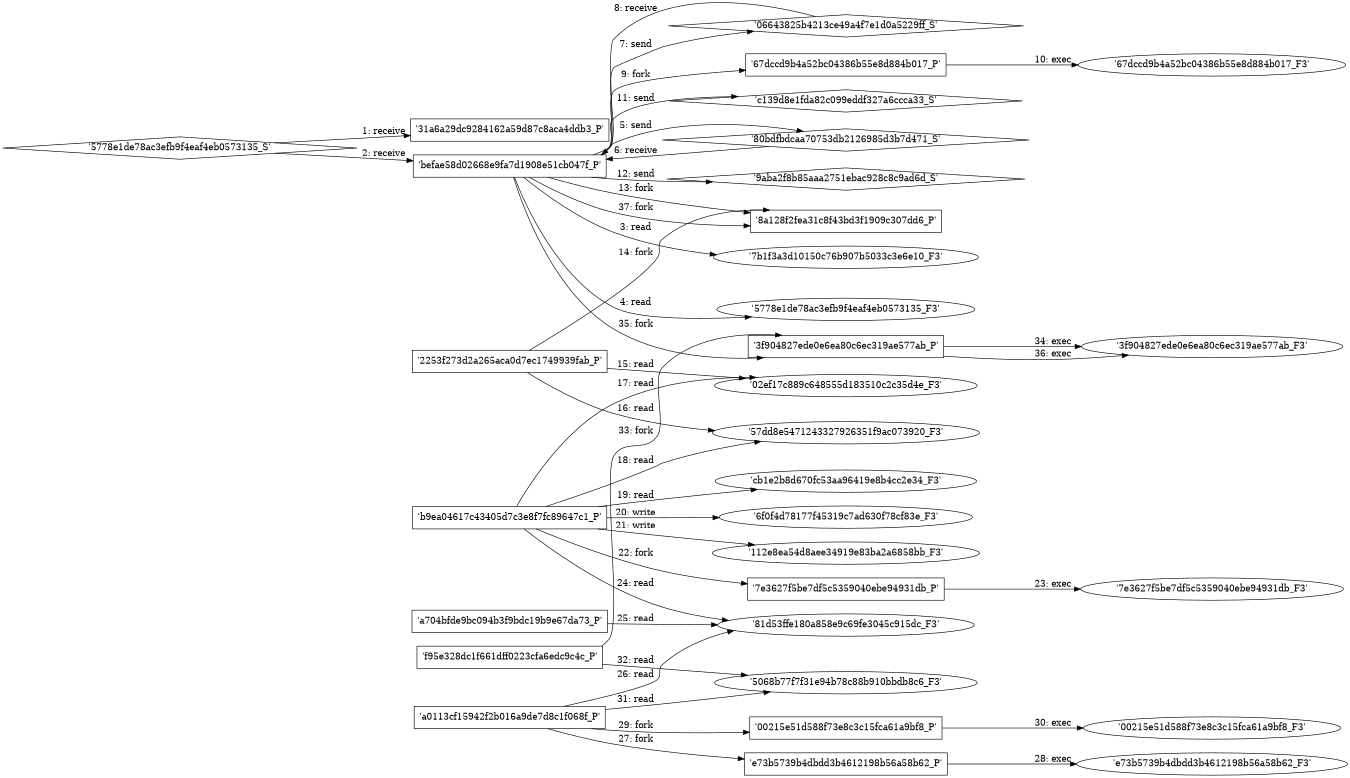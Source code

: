 digraph "D:\Learning\Paper\apt\基于CTI的攻击预警\Dataset\攻击图\ASGfromALLCTI\Vulnerability Spotlight How an attacker could chain several vulnerabilities in an industrial wireless router to gain root access.dot" {
rankdir="LR"
size="9"
fixedsize="false"
splines="true"
nodesep=0.3
ranksep=0
fontsize=10
overlap="scalexy"
engine= "neato"
	"'31a6a29dc9284162a59d87c8aca4ddb3_P'" [node_type=Process shape=box]
	"'5778e1de78ac3efb9f4eaf4eb0573135_S'" [node_type=Socket shape=diamond]
	"'5778e1de78ac3efb9f4eaf4eb0573135_S'" -> "'31a6a29dc9284162a59d87c8aca4ddb3_P'" [label="1: receive"]
	"'befae58d02668e9fa7d1908e51cb047f_P'" [node_type=Process shape=box]
	"'5778e1de78ac3efb9f4eaf4eb0573135_S'" [node_type=Socket shape=diamond]
	"'5778e1de78ac3efb9f4eaf4eb0573135_S'" -> "'befae58d02668e9fa7d1908e51cb047f_P'" [label="2: receive"]
	"'7b1f3a3d10150c76b907b5033c3e6e10_F3'" [node_type=file shape=ellipse]
	"'befae58d02668e9fa7d1908e51cb047f_P'" [node_type=Process shape=box]
	"'befae58d02668e9fa7d1908e51cb047f_P'" -> "'7b1f3a3d10150c76b907b5033c3e6e10_F3'" [label="3: read"]
	"'5778e1de78ac3efb9f4eaf4eb0573135_F3'" [node_type=file shape=ellipse]
	"'befae58d02668e9fa7d1908e51cb047f_P'" [node_type=Process shape=box]
	"'befae58d02668e9fa7d1908e51cb047f_P'" -> "'5778e1de78ac3efb9f4eaf4eb0573135_F3'" [label="4: read"]
	"'80bdfbdcaa70753db2126985d3b7d471_S'" [node_type=Socket shape=diamond]
	"'befae58d02668e9fa7d1908e51cb047f_P'" [node_type=Process shape=box]
	"'befae58d02668e9fa7d1908e51cb047f_P'" -> "'80bdfbdcaa70753db2126985d3b7d471_S'" [label="5: send"]
	"'80bdfbdcaa70753db2126985d3b7d471_S'" -> "'befae58d02668e9fa7d1908e51cb047f_P'" [label="6: receive"]
	"'06643825b4213ce49a4f7e1d0a5229ff_S'" [node_type=Socket shape=diamond]
	"'befae58d02668e9fa7d1908e51cb047f_P'" [node_type=Process shape=box]
	"'befae58d02668e9fa7d1908e51cb047f_P'" -> "'06643825b4213ce49a4f7e1d0a5229ff_S'" [label="7: send"]
	"'06643825b4213ce49a4f7e1d0a5229ff_S'" -> "'befae58d02668e9fa7d1908e51cb047f_P'" [label="8: receive"]
	"'befae58d02668e9fa7d1908e51cb047f_P'" [node_type=Process shape=box]
	"'67dccd9b4a52bc04386b55e8d884b017_P'" [node_type=Process shape=box]
	"'befae58d02668e9fa7d1908e51cb047f_P'" -> "'67dccd9b4a52bc04386b55e8d884b017_P'" [label="9: fork"]
	"'67dccd9b4a52bc04386b55e8d884b017_P'" [node_type=Process shape=box]
	"'67dccd9b4a52bc04386b55e8d884b017_F3'" [node_type=File shape=ellipse]
	"'67dccd9b4a52bc04386b55e8d884b017_P'" -> "'67dccd9b4a52bc04386b55e8d884b017_F3'" [label="10: exec"]
	"'c139d8e1fda82c099eddf327a6ccca33_S'" [node_type=Socket shape=diamond]
	"'befae58d02668e9fa7d1908e51cb047f_P'" [node_type=Process shape=box]
	"'befae58d02668e9fa7d1908e51cb047f_P'" -> "'c139d8e1fda82c099eddf327a6ccca33_S'" [label="11: send"]
	"'9aba2f8b85aaa2751ebac928c8c9ad6d_S'" [node_type=Socket shape=diamond]
	"'befae58d02668e9fa7d1908e51cb047f_P'" [node_type=Process shape=box]
	"'befae58d02668e9fa7d1908e51cb047f_P'" -> "'9aba2f8b85aaa2751ebac928c8c9ad6d_S'" [label="12: send"]
	"'befae58d02668e9fa7d1908e51cb047f_P'" [node_type=Process shape=box]
	"'8a128f2fea31c8f43bd3f1909c307dd6_P'" [node_type=Process shape=box]
	"'befae58d02668e9fa7d1908e51cb047f_P'" -> "'8a128f2fea31c8f43bd3f1909c307dd6_P'" [label="13: fork"]
	"'2253f273d2a265aca0d7ec1749939fab_P'" [node_type=Process shape=box]
	"'8a128f2fea31c8f43bd3f1909c307dd6_P'" [node_type=Process shape=box]
	"'2253f273d2a265aca0d7ec1749939fab_P'" -> "'8a128f2fea31c8f43bd3f1909c307dd6_P'" [label="14: fork"]
	"'02ef17c889c648555d183510c2c35d4e_F3'" [node_type=file shape=ellipse]
	"'2253f273d2a265aca0d7ec1749939fab_P'" [node_type=Process shape=box]
	"'2253f273d2a265aca0d7ec1749939fab_P'" -> "'02ef17c889c648555d183510c2c35d4e_F3'" [label="15: read"]
	"'57dd8e5471243327926351f9ac073920_F3'" [node_type=file shape=ellipse]
	"'2253f273d2a265aca0d7ec1749939fab_P'" [node_type=Process shape=box]
	"'2253f273d2a265aca0d7ec1749939fab_P'" -> "'57dd8e5471243327926351f9ac073920_F3'" [label="16: read"]
	"'02ef17c889c648555d183510c2c35d4e_F3'" [node_type=file shape=ellipse]
	"'b9ea04617c43405d7c3e8f7fc89647c1_P'" [node_type=Process shape=box]
	"'b9ea04617c43405d7c3e8f7fc89647c1_P'" -> "'02ef17c889c648555d183510c2c35d4e_F3'" [label="17: read"]
	"'57dd8e5471243327926351f9ac073920_F3'" [node_type=file shape=ellipse]
	"'b9ea04617c43405d7c3e8f7fc89647c1_P'" [node_type=Process shape=box]
	"'b9ea04617c43405d7c3e8f7fc89647c1_P'" -> "'57dd8e5471243327926351f9ac073920_F3'" [label="18: read"]
	"'cb1e2b8d670fc53aa96419e8b4cc2e34_F3'" [node_type=file shape=ellipse]
	"'b9ea04617c43405d7c3e8f7fc89647c1_P'" [node_type=Process shape=box]
	"'b9ea04617c43405d7c3e8f7fc89647c1_P'" -> "'cb1e2b8d670fc53aa96419e8b4cc2e34_F3'" [label="19: read"]
	"'6f0f4d78177f45319c7ad630f78cf83e_F3'" [node_type=file shape=ellipse]
	"'b9ea04617c43405d7c3e8f7fc89647c1_P'" [node_type=Process shape=box]
	"'b9ea04617c43405d7c3e8f7fc89647c1_P'" -> "'6f0f4d78177f45319c7ad630f78cf83e_F3'" [label="20: write"]
	"'112e8ea54d8aee34919e83ba2a6858bb_F3'" [node_type=file shape=ellipse]
	"'b9ea04617c43405d7c3e8f7fc89647c1_P'" [node_type=Process shape=box]
	"'b9ea04617c43405d7c3e8f7fc89647c1_P'" -> "'112e8ea54d8aee34919e83ba2a6858bb_F3'" [label="21: write"]
	"'b9ea04617c43405d7c3e8f7fc89647c1_P'" [node_type=Process shape=box]
	"'7e3627f5be7df5c5359040ebe94931db_P'" [node_type=Process shape=box]
	"'b9ea04617c43405d7c3e8f7fc89647c1_P'" -> "'7e3627f5be7df5c5359040ebe94931db_P'" [label="22: fork"]
	"'7e3627f5be7df5c5359040ebe94931db_P'" [node_type=Process shape=box]
	"'7e3627f5be7df5c5359040ebe94931db_F3'" [node_type=File shape=ellipse]
	"'7e3627f5be7df5c5359040ebe94931db_P'" -> "'7e3627f5be7df5c5359040ebe94931db_F3'" [label="23: exec"]
	"'81d53ffe180a858e9c69fe3045c915dc_F3'" [node_type=file shape=ellipse]
	"'b9ea04617c43405d7c3e8f7fc89647c1_P'" [node_type=Process shape=box]
	"'b9ea04617c43405d7c3e8f7fc89647c1_P'" -> "'81d53ffe180a858e9c69fe3045c915dc_F3'" [label="24: read"]
	"'81d53ffe180a858e9c69fe3045c915dc_F3'" [node_type=file shape=ellipse]
	"'a704bfde9bc094b3f9bdc19b9e67da73_P'" [node_type=Process shape=box]
	"'a704bfde9bc094b3f9bdc19b9e67da73_P'" -> "'81d53ffe180a858e9c69fe3045c915dc_F3'" [label="25: read"]
	"'81d53ffe180a858e9c69fe3045c915dc_F3'" [node_type=file shape=ellipse]
	"'a0113cf15942f2b016a9de7d8c1f068f_P'" [node_type=Process shape=box]
	"'a0113cf15942f2b016a9de7d8c1f068f_P'" -> "'81d53ffe180a858e9c69fe3045c915dc_F3'" [label="26: read"]
	"'a0113cf15942f2b016a9de7d8c1f068f_P'" [node_type=Process shape=box]
	"'e73b5739b4dbdd3b4612198b56a58b62_P'" [node_type=Process shape=box]
	"'a0113cf15942f2b016a9de7d8c1f068f_P'" -> "'e73b5739b4dbdd3b4612198b56a58b62_P'" [label="27: fork"]
	"'e73b5739b4dbdd3b4612198b56a58b62_P'" [node_type=Process shape=box]
	"'e73b5739b4dbdd3b4612198b56a58b62_F3'" [node_type=File shape=ellipse]
	"'e73b5739b4dbdd3b4612198b56a58b62_P'" -> "'e73b5739b4dbdd3b4612198b56a58b62_F3'" [label="28: exec"]
	"'a0113cf15942f2b016a9de7d8c1f068f_P'" [node_type=Process shape=box]
	"'00215e51d588f73e8c3c15fca61a9bf8_P'" [node_type=Process shape=box]
	"'a0113cf15942f2b016a9de7d8c1f068f_P'" -> "'00215e51d588f73e8c3c15fca61a9bf8_P'" [label="29: fork"]
	"'00215e51d588f73e8c3c15fca61a9bf8_P'" [node_type=Process shape=box]
	"'00215e51d588f73e8c3c15fca61a9bf8_F3'" [node_type=File shape=ellipse]
	"'00215e51d588f73e8c3c15fca61a9bf8_P'" -> "'00215e51d588f73e8c3c15fca61a9bf8_F3'" [label="30: exec"]
	"'5068b77f7f31e94b78c88b910bbdb8c6_F3'" [node_type=file shape=ellipse]
	"'a0113cf15942f2b016a9de7d8c1f068f_P'" [node_type=Process shape=box]
	"'a0113cf15942f2b016a9de7d8c1f068f_P'" -> "'5068b77f7f31e94b78c88b910bbdb8c6_F3'" [label="31: read"]
	"'5068b77f7f31e94b78c88b910bbdb8c6_F3'" [node_type=file shape=ellipse]
	"'f95e328dc1f661dff0223cfa6edc9c4c_P'" [node_type=Process shape=box]
	"'f95e328dc1f661dff0223cfa6edc9c4c_P'" -> "'5068b77f7f31e94b78c88b910bbdb8c6_F3'" [label="32: read"]
	"'f95e328dc1f661dff0223cfa6edc9c4c_P'" [node_type=Process shape=box]
	"'3f904827ede0e6ea80c6ec319ae577ab_P'" [node_type=Process shape=box]
	"'f95e328dc1f661dff0223cfa6edc9c4c_P'" -> "'3f904827ede0e6ea80c6ec319ae577ab_P'" [label="33: fork"]
	"'3f904827ede0e6ea80c6ec319ae577ab_P'" [node_type=Process shape=box]
	"'3f904827ede0e6ea80c6ec319ae577ab_F3'" [node_type=File shape=ellipse]
	"'3f904827ede0e6ea80c6ec319ae577ab_P'" -> "'3f904827ede0e6ea80c6ec319ae577ab_F3'" [label="34: exec"]
	"'befae58d02668e9fa7d1908e51cb047f_P'" [node_type=Process shape=box]
	"'3f904827ede0e6ea80c6ec319ae577ab_P'" [node_type=Process shape=box]
	"'befae58d02668e9fa7d1908e51cb047f_P'" -> "'3f904827ede0e6ea80c6ec319ae577ab_P'" [label="35: fork"]
	"'3f904827ede0e6ea80c6ec319ae577ab_P'" [node_type=Process shape=box]
	"'3f904827ede0e6ea80c6ec319ae577ab_F3'" [node_type=File shape=ellipse]
	"'3f904827ede0e6ea80c6ec319ae577ab_P'" -> "'3f904827ede0e6ea80c6ec319ae577ab_F3'" [label="36: exec"]
	"'befae58d02668e9fa7d1908e51cb047f_P'" [node_type=Process shape=box]
	"'8a128f2fea31c8f43bd3f1909c307dd6_P'" [node_type=Process shape=box]
	"'befae58d02668e9fa7d1908e51cb047f_P'" -> "'8a128f2fea31c8f43bd3f1909c307dd6_P'" [label="37: fork"]
}
